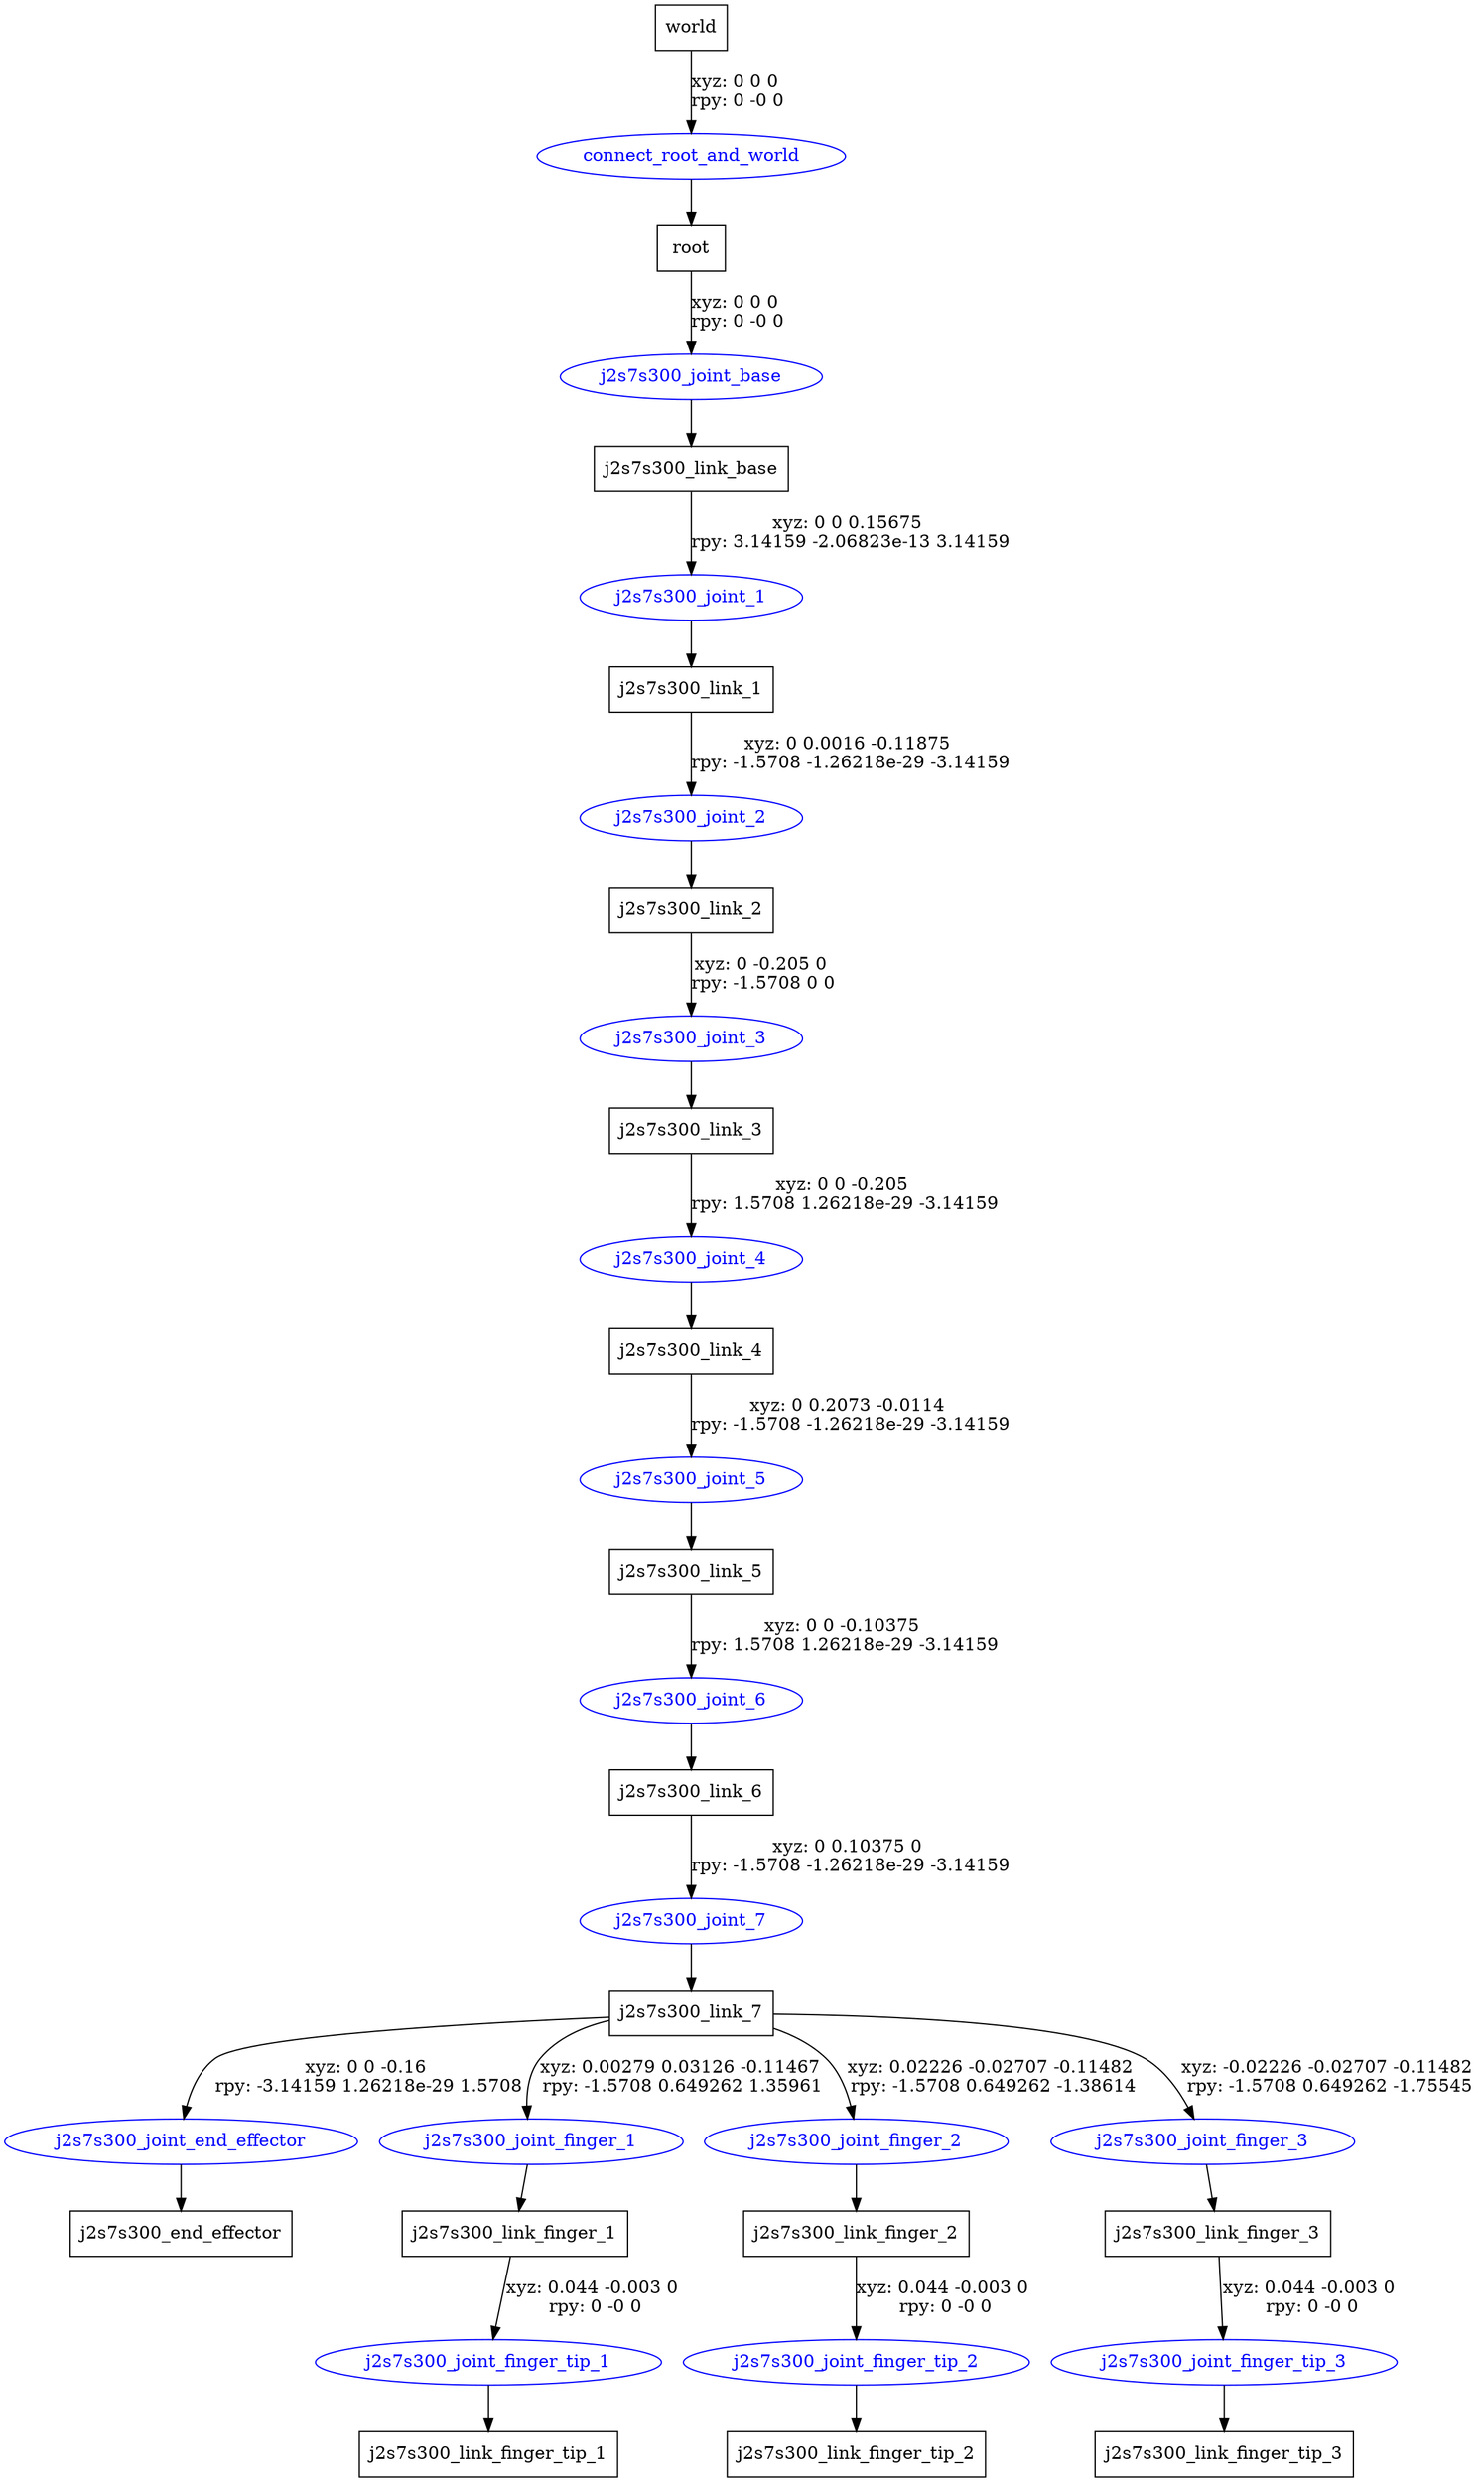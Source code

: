 digraph G {
node [shape=box];
"world" [label="world"];
"root" [label="root"];
"j2s7s300_link_base" [label="j2s7s300_link_base"];
"j2s7s300_link_1" [label="j2s7s300_link_1"];
"j2s7s300_link_2" [label="j2s7s300_link_2"];
"j2s7s300_link_3" [label="j2s7s300_link_3"];
"j2s7s300_link_4" [label="j2s7s300_link_4"];
"j2s7s300_link_5" [label="j2s7s300_link_5"];
"j2s7s300_link_6" [label="j2s7s300_link_6"];
"j2s7s300_link_7" [label="j2s7s300_link_7"];
"j2s7s300_end_effector" [label="j2s7s300_end_effector"];
"j2s7s300_link_finger_1" [label="j2s7s300_link_finger_1"];
"j2s7s300_link_finger_tip_1" [label="j2s7s300_link_finger_tip_1"];
"j2s7s300_link_finger_2" [label="j2s7s300_link_finger_2"];
"j2s7s300_link_finger_tip_2" [label="j2s7s300_link_finger_tip_2"];
"j2s7s300_link_finger_3" [label="j2s7s300_link_finger_3"];
"j2s7s300_link_finger_tip_3" [label="j2s7s300_link_finger_tip_3"];
node [shape=ellipse, color=blue, fontcolor=blue];
"world" -> "connect_root_and_world" [label="xyz: 0 0 0 \nrpy: 0 -0 0"]
"connect_root_and_world" -> "root"
"root" -> "j2s7s300_joint_base" [label="xyz: 0 0 0 \nrpy: 0 -0 0"]
"j2s7s300_joint_base" -> "j2s7s300_link_base"
"j2s7s300_link_base" -> "j2s7s300_joint_1" [label="xyz: 0 0 0.15675 \nrpy: 3.14159 -2.06823e-13 3.14159"]
"j2s7s300_joint_1" -> "j2s7s300_link_1"
"j2s7s300_link_1" -> "j2s7s300_joint_2" [label="xyz: 0 0.0016 -0.11875 \nrpy: -1.5708 -1.26218e-29 -3.14159"]
"j2s7s300_joint_2" -> "j2s7s300_link_2"
"j2s7s300_link_2" -> "j2s7s300_joint_3" [label="xyz: 0 -0.205 0 \nrpy: -1.5708 0 0"]
"j2s7s300_joint_3" -> "j2s7s300_link_3"
"j2s7s300_link_3" -> "j2s7s300_joint_4" [label="xyz: 0 0 -0.205 \nrpy: 1.5708 1.26218e-29 -3.14159"]
"j2s7s300_joint_4" -> "j2s7s300_link_4"
"j2s7s300_link_4" -> "j2s7s300_joint_5" [label="xyz: 0 0.2073 -0.0114 \nrpy: -1.5708 -1.26218e-29 -3.14159"]
"j2s7s300_joint_5" -> "j2s7s300_link_5"
"j2s7s300_link_5" -> "j2s7s300_joint_6" [label="xyz: 0 0 -0.10375 \nrpy: 1.5708 1.26218e-29 -3.14159"]
"j2s7s300_joint_6" -> "j2s7s300_link_6"
"j2s7s300_link_6" -> "j2s7s300_joint_7" [label="xyz: 0 0.10375 0 \nrpy: -1.5708 -1.26218e-29 -3.14159"]
"j2s7s300_joint_7" -> "j2s7s300_link_7"
"j2s7s300_link_7" -> "j2s7s300_joint_end_effector" [label="xyz: 0 0 -0.16 \nrpy: -3.14159 1.26218e-29 1.5708"]
"j2s7s300_joint_end_effector" -> "j2s7s300_end_effector"
"j2s7s300_link_7" -> "j2s7s300_joint_finger_1" [label="xyz: 0.00279 0.03126 -0.11467 \nrpy: -1.5708 0.649262 1.35961"]
"j2s7s300_joint_finger_1" -> "j2s7s300_link_finger_1"
"j2s7s300_link_finger_1" -> "j2s7s300_joint_finger_tip_1" [label="xyz: 0.044 -0.003 0 \nrpy: 0 -0 0"]
"j2s7s300_joint_finger_tip_1" -> "j2s7s300_link_finger_tip_1"
"j2s7s300_link_7" -> "j2s7s300_joint_finger_2" [label="xyz: 0.02226 -0.02707 -0.11482 \nrpy: -1.5708 0.649262 -1.38614"]
"j2s7s300_joint_finger_2" -> "j2s7s300_link_finger_2"
"j2s7s300_link_finger_2" -> "j2s7s300_joint_finger_tip_2" [label="xyz: 0.044 -0.003 0 \nrpy: 0 -0 0"]
"j2s7s300_joint_finger_tip_2" -> "j2s7s300_link_finger_tip_2"
"j2s7s300_link_7" -> "j2s7s300_joint_finger_3" [label="xyz: -0.02226 -0.02707 -0.11482 \nrpy: -1.5708 0.649262 -1.75545"]
"j2s7s300_joint_finger_3" -> "j2s7s300_link_finger_3"
"j2s7s300_link_finger_3" -> "j2s7s300_joint_finger_tip_3" [label="xyz: 0.044 -0.003 0 \nrpy: 0 -0 0"]
"j2s7s300_joint_finger_tip_3" -> "j2s7s300_link_finger_tip_3"
}
